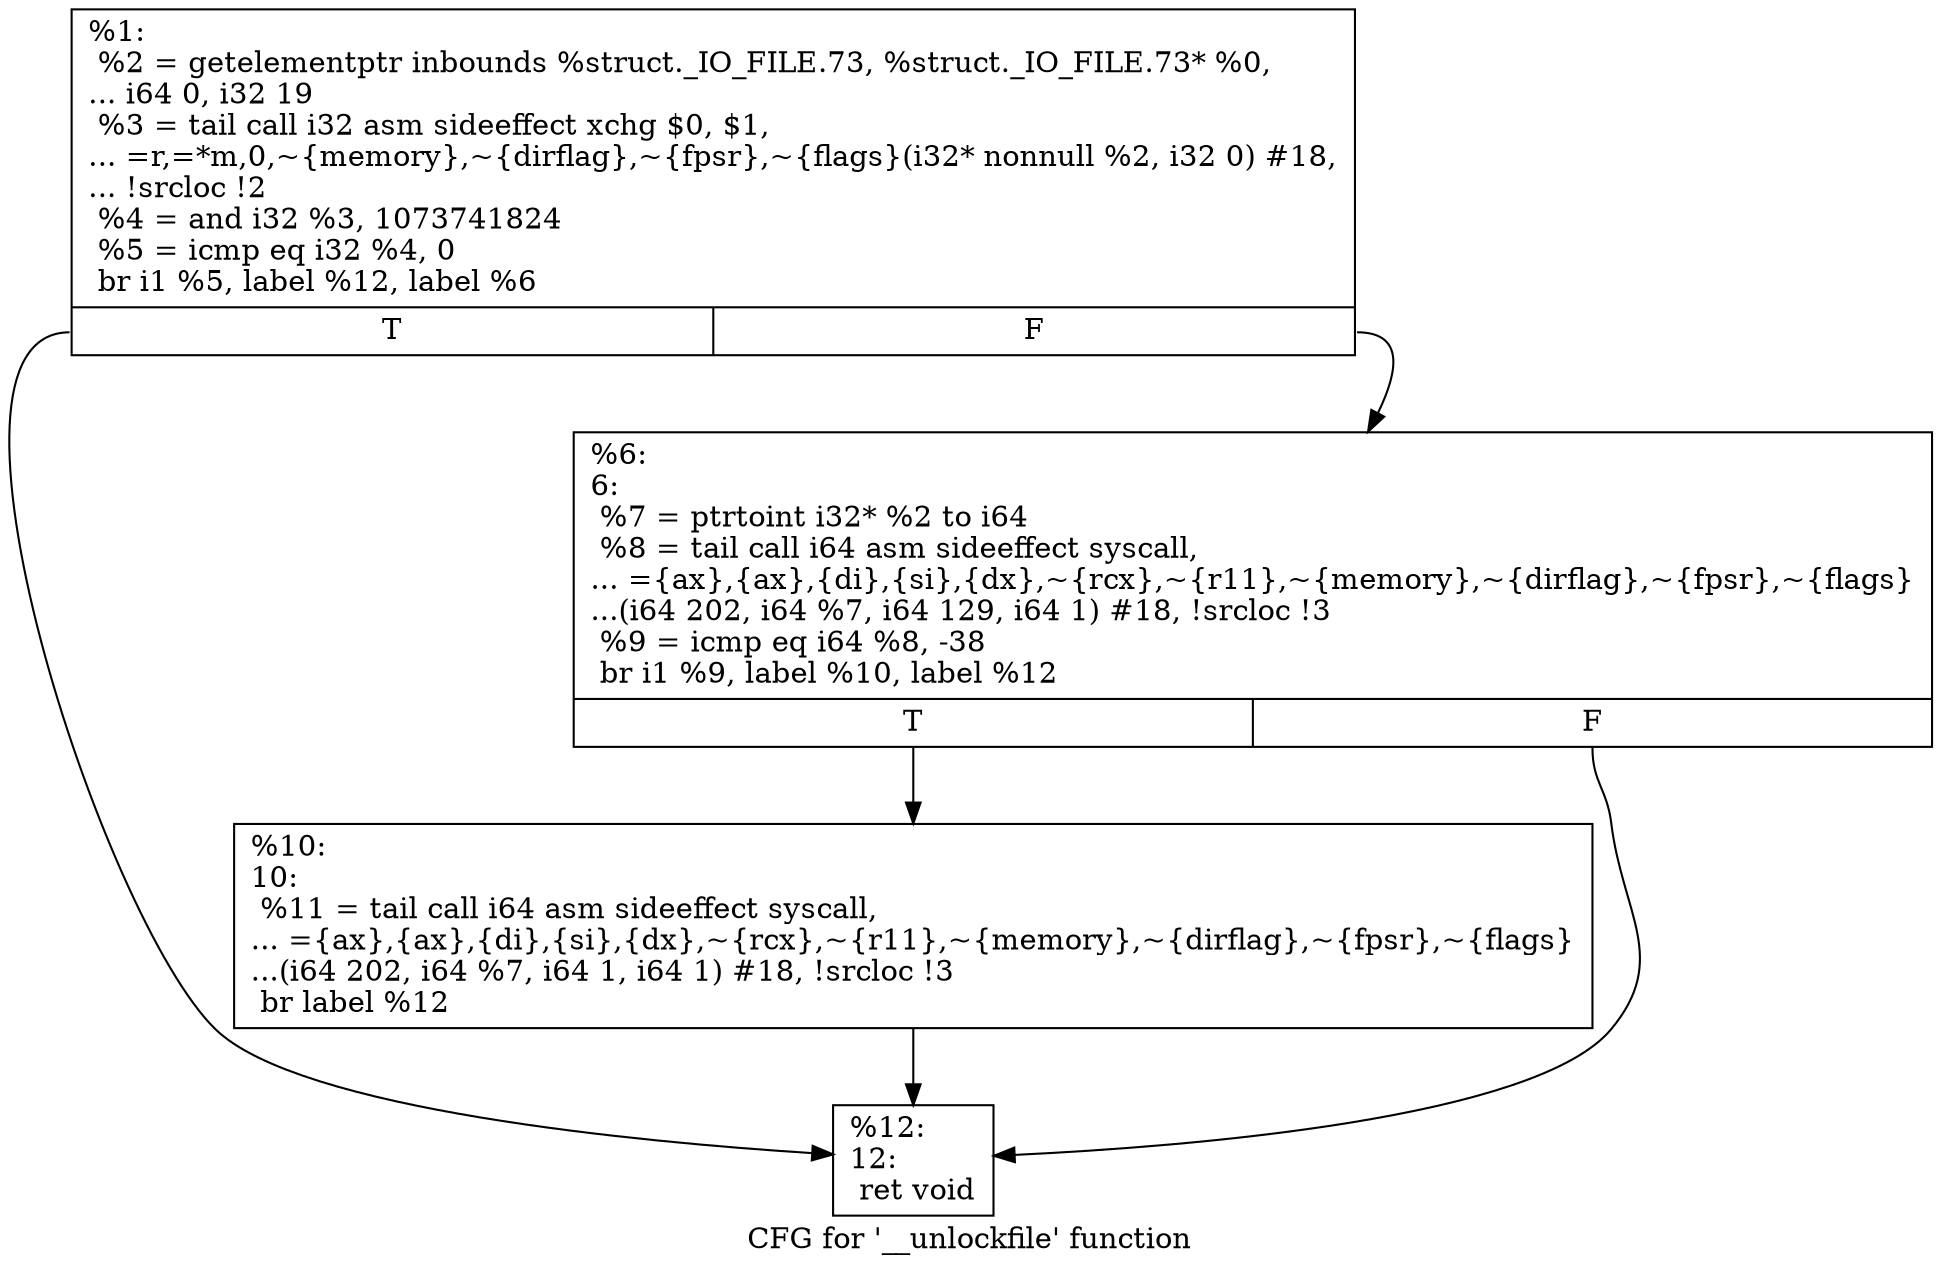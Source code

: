 digraph "CFG for '__unlockfile' function" {
	label="CFG for '__unlockfile' function";

	Node0x204c5c0 [shape=record,label="{%1:\l  %2 = getelementptr inbounds %struct._IO_FILE.73, %struct._IO_FILE.73* %0,\l... i64 0, i32 19\l  %3 = tail call i32 asm sideeffect xchg $0, $1,\l... =r,=*m,0,~\{memory\},~\{dirflag\},~\{fpsr\},~\{flags\}(i32* nonnull %2, i32 0) #18,\l... !srcloc !2\l  %4 = and i32 %3, 1073741824\l  %5 = icmp eq i32 %4, 0\l  br i1 %5, label %12, label %6\l|{<s0>T|<s1>F}}"];
	Node0x204c5c0:s0 -> Node0x204c6e0;
	Node0x204c5c0:s1 -> Node0x204c640;
	Node0x204c640 [shape=record,label="{%6:\l6:                                                \l  %7 = ptrtoint i32* %2 to i64\l  %8 = tail call i64 asm sideeffect syscall,\l... =\{ax\},\{ax\},\{di\},\{si\},\{dx\},~\{rcx\},~\{r11\},~\{memory\},~\{dirflag\},~\{fpsr\},~\{flags\}\l...(i64 202, i64 %7, i64 129, i64 1) #18, !srcloc !3\l  %9 = icmp eq i64 %8, -38\l  br i1 %9, label %10, label %12\l|{<s0>T|<s1>F}}"];
	Node0x204c640:s0 -> Node0x204c690;
	Node0x204c640:s1 -> Node0x204c6e0;
	Node0x204c690 [shape=record,label="{%10:\l10:                                               \l  %11 = tail call i64 asm sideeffect syscall,\l... =\{ax\},\{ax\},\{di\},\{si\},\{dx\},~\{rcx\},~\{r11\},~\{memory\},~\{dirflag\},~\{fpsr\},~\{flags\}\l...(i64 202, i64 %7, i64 1, i64 1) #18, !srcloc !3\l  br label %12\l}"];
	Node0x204c690 -> Node0x204c6e0;
	Node0x204c6e0 [shape=record,label="{%12:\l12:                                               \l  ret void\l}"];
}
